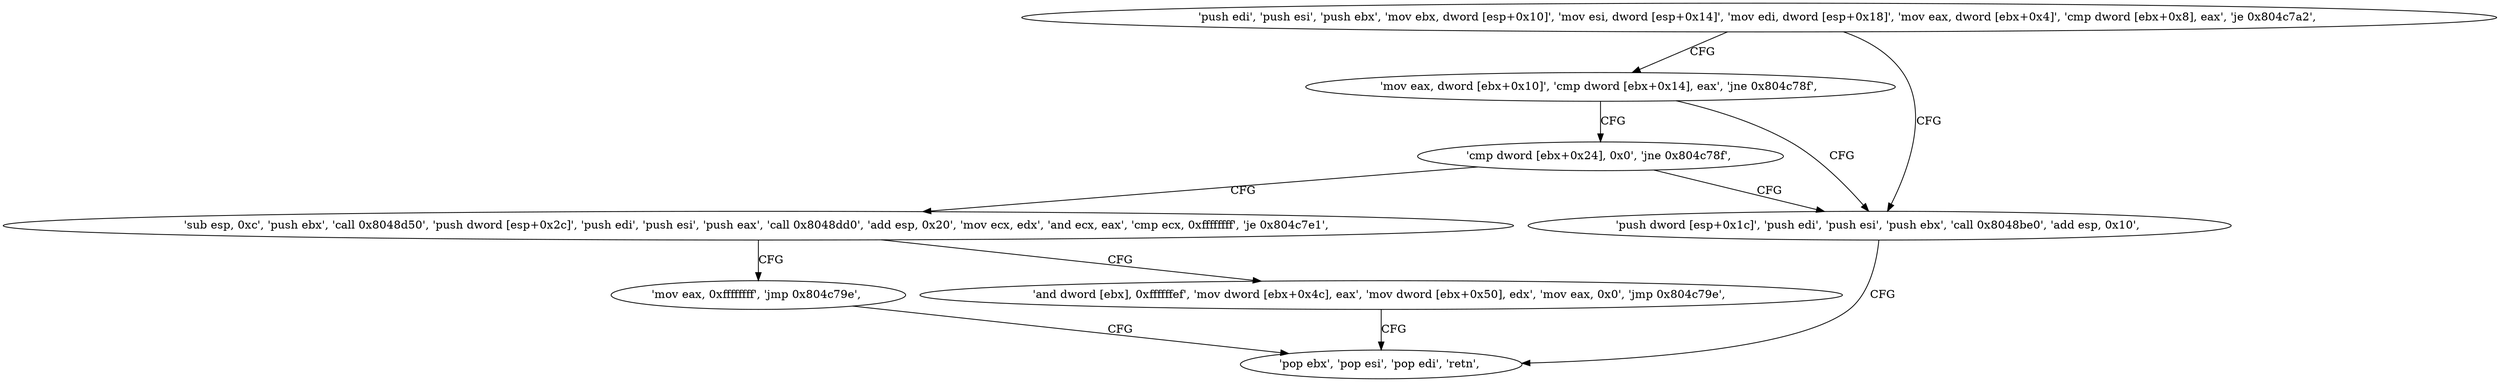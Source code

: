digraph "func" {
"134530936" [label = "'push edi', 'push esi', 'push ebx', 'mov ebx, dword [esp+0x10]', 'mov esi, dword [esp+0x14]', 'mov edi, dword [esp+0x18]', 'mov eax, dword [ebx+0x4]', 'cmp dword [ebx+0x8], eax', 'je 0x804c7a2', " ]
"134530978" [label = "'mov eax, dword [ebx+0x10]', 'cmp dword [ebx+0x14], eax', 'jne 0x804c78f', " ]
"134530959" [label = "'push dword [esp+0x1c]', 'push edi', 'push esi', 'push ebx', 'call 0x8048be0', 'add esp, 0x10', " ]
"134530986" [label = "'cmp dword [ebx+0x24], 0x0', 'jne 0x804c78f', " ]
"134530974" [label = "'pop ebx', 'pop esi', 'pop edi', 'retn', " ]
"134530992" [label = "'sub esp, 0xc', 'push ebx', 'call 0x8048d50', 'push dword [esp+0x2c]', 'push edi', 'push esi', 'push eax', 'call 0x8048dd0', 'add esp, 0x20', 'mov ecx, edx', 'and ecx, eax', 'cmp ecx, 0xffffffff', 'je 0x804c7e1', " ]
"134531041" [label = "'mov eax, 0xffffffff', 'jmp 0x804c79e', " ]
"134531025" [label = "'and dword [ebx], 0xffffffef', 'mov dword [ebx+0x4c], eax', 'mov dword [ebx+0x50], edx', 'mov eax, 0x0', 'jmp 0x804c79e', " ]
"134530936" -> "134530978" [ label = "CFG" ]
"134530936" -> "134530959" [ label = "CFG" ]
"134530978" -> "134530959" [ label = "CFG" ]
"134530978" -> "134530986" [ label = "CFG" ]
"134530959" -> "134530974" [ label = "CFG" ]
"134530986" -> "134530959" [ label = "CFG" ]
"134530986" -> "134530992" [ label = "CFG" ]
"134530992" -> "134531041" [ label = "CFG" ]
"134530992" -> "134531025" [ label = "CFG" ]
"134531041" -> "134530974" [ label = "CFG" ]
"134531025" -> "134530974" [ label = "CFG" ]
}
